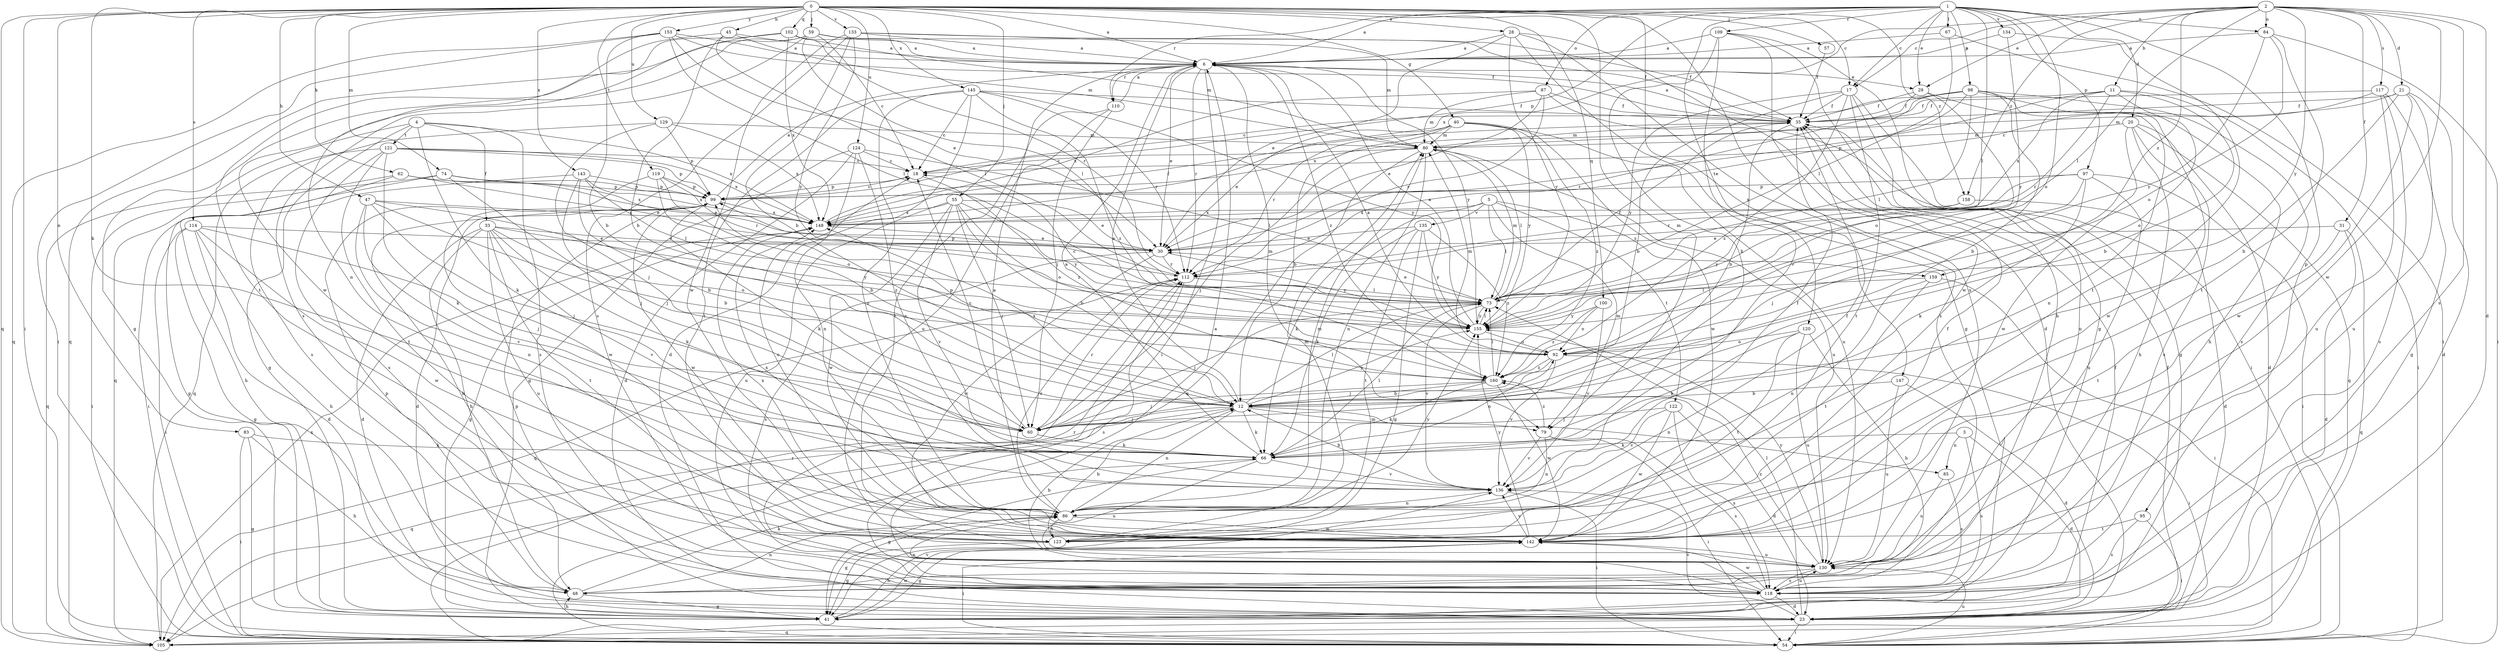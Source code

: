 strict digraph  {
0;
1;
2;
3;
4;
5;
6;
11;
12;
17;
18;
20;
21;
23;
28;
29;
30;
31;
33;
35;
40;
41;
45;
47;
48;
54;
55;
57;
59;
60;
62;
66;
67;
73;
74;
79;
80;
83;
84;
85;
86;
87;
92;
95;
97;
98;
99;
100;
102;
105;
109;
110;
112;
114;
117;
118;
119;
120;
121;
122;
123;
124;
129;
130;
133;
134;
135;
136;
142;
143;
145;
147;
148;
153;
155;
158;
159;
160;
0 -> 6  [label=a];
0 -> 17  [label=c];
0 -> 28  [label=e];
0 -> 40  [label=g];
0 -> 45  [label=h];
0 -> 47  [label=h];
0 -> 54  [label=i];
0 -> 55  [label=j];
0 -> 57  [label=j];
0 -> 59  [label=j];
0 -> 62  [label=k];
0 -> 66  [label=k];
0 -> 74  [label=m];
0 -> 79  [label=m];
0 -> 83  [label=n];
0 -> 100  [label=q];
0 -> 102  [label=q];
0 -> 105  [label=q];
0 -> 114  [label=s];
0 -> 119  [label=t];
0 -> 124  [label=u];
0 -> 129  [label=u];
0 -> 130  [label=u];
0 -> 133  [label=v];
0 -> 143  [label=x];
0 -> 145  [label=x];
0 -> 147  [label=x];
0 -> 153  [label=y];
0 -> 158  [label=z];
1 -> 6  [label=a];
1 -> 17  [label=c];
1 -> 20  [label=d];
1 -> 29  [label=e];
1 -> 67  [label=l];
1 -> 73  [label=l];
1 -> 84  [label=n];
1 -> 87  [label=o];
1 -> 92  [label=o];
1 -> 95  [label=p];
1 -> 97  [label=p];
1 -> 98  [label=p];
1 -> 99  [label=p];
1 -> 109  [label=r];
1 -> 110  [label=r];
1 -> 120  [label=t];
1 -> 134  [label=v];
2 -> 11  [label=b];
2 -> 17  [label=c];
2 -> 21  [label=d];
2 -> 23  [label=d];
2 -> 29  [label=e];
2 -> 31  [label=f];
2 -> 73  [label=l];
2 -> 84  [label=n];
2 -> 117  [label=s];
2 -> 118  [label=s];
2 -> 142  [label=w];
2 -> 148  [label=x];
2 -> 155  [label=y];
2 -> 158  [label=z];
2 -> 159  [label=z];
3 -> 23  [label=d];
3 -> 66  [label=k];
3 -> 85  [label=n];
3 -> 118  [label=s];
4 -> 33  [label=f];
4 -> 41  [label=g];
4 -> 66  [label=k];
4 -> 105  [label=q];
4 -> 118  [label=s];
4 -> 121  [label=t];
4 -> 148  [label=x];
5 -> 66  [label=k];
5 -> 73  [label=l];
5 -> 79  [label=m];
5 -> 122  [label=t];
5 -> 135  [label=v];
5 -> 148  [label=x];
5 -> 159  [label=z];
6 -> 29  [label=e];
6 -> 30  [label=e];
6 -> 54  [label=i];
6 -> 79  [label=m];
6 -> 110  [label=r];
6 -> 112  [label=r];
6 -> 155  [label=y];
6 -> 160  [label=z];
11 -> 12  [label=b];
11 -> 35  [label=f];
11 -> 54  [label=i];
11 -> 92  [label=o];
11 -> 99  [label=p];
11 -> 112  [label=r];
11 -> 148  [label=x];
12 -> 6  [label=a];
12 -> 60  [label=j];
12 -> 66  [label=k];
12 -> 73  [label=l];
12 -> 79  [label=m];
12 -> 85  [label=n];
12 -> 86  [label=n];
12 -> 105  [label=q];
12 -> 148  [label=x];
12 -> 155  [label=y];
17 -> 12  [label=b];
17 -> 35  [label=f];
17 -> 54  [label=i];
17 -> 123  [label=t];
17 -> 130  [label=u];
17 -> 155  [label=y];
17 -> 160  [label=z];
18 -> 99  [label=p];
18 -> 160  [label=z];
20 -> 23  [label=d];
20 -> 48  [label=h];
20 -> 80  [label=m];
20 -> 105  [label=q];
20 -> 118  [label=s];
20 -> 142  [label=w];
21 -> 12  [label=b];
21 -> 23  [label=d];
21 -> 35  [label=f];
21 -> 80  [label=m];
21 -> 130  [label=u];
21 -> 142  [label=w];
23 -> 35  [label=f];
23 -> 54  [label=i];
23 -> 73  [label=l];
23 -> 99  [label=p];
23 -> 105  [label=q];
23 -> 136  [label=v];
28 -> 6  [label=a];
28 -> 23  [label=d];
28 -> 30  [label=e];
28 -> 41  [label=g];
28 -> 118  [label=s];
28 -> 155  [label=y];
29 -> 35  [label=f];
29 -> 86  [label=n];
29 -> 92  [label=o];
29 -> 112  [label=r];
30 -> 112  [label=r];
30 -> 118  [label=s];
30 -> 142  [label=w];
30 -> 155  [label=y];
31 -> 23  [label=d];
31 -> 30  [label=e];
31 -> 105  [label=q];
31 -> 123  [label=t];
33 -> 23  [label=d];
33 -> 30  [label=e];
33 -> 48  [label=h];
33 -> 66  [label=k];
33 -> 92  [label=o];
33 -> 123  [label=t];
33 -> 130  [label=u];
33 -> 136  [label=v];
33 -> 155  [label=y];
35 -> 6  [label=a];
35 -> 12  [label=b];
35 -> 80  [label=m];
40 -> 12  [label=b];
40 -> 30  [label=e];
40 -> 80  [label=m];
40 -> 112  [label=r];
40 -> 130  [label=u];
40 -> 142  [label=w];
40 -> 155  [label=y];
40 -> 160  [label=z];
41 -> 35  [label=f];
41 -> 48  [label=h];
41 -> 136  [label=v];
41 -> 142  [label=w];
45 -> 6  [label=a];
45 -> 12  [label=b];
45 -> 73  [label=l];
45 -> 80  [label=m];
45 -> 86  [label=n];
47 -> 12  [label=b];
47 -> 60  [label=j];
47 -> 86  [label=n];
47 -> 136  [label=v];
47 -> 148  [label=x];
47 -> 160  [label=z];
48 -> 41  [label=g];
48 -> 66  [label=k];
48 -> 86  [label=n];
48 -> 99  [label=p];
54 -> 112  [label=r];
54 -> 130  [label=u];
55 -> 12  [label=b];
55 -> 30  [label=e];
55 -> 60  [label=j];
55 -> 92  [label=o];
55 -> 130  [label=u];
55 -> 136  [label=v];
55 -> 142  [label=w];
55 -> 148  [label=x];
55 -> 155  [label=y];
57 -> 35  [label=f];
59 -> 6  [label=a];
59 -> 18  [label=c];
59 -> 35  [label=f];
59 -> 41  [label=g];
59 -> 73  [label=l];
59 -> 105  [label=q];
59 -> 118  [label=s];
60 -> 18  [label=c];
60 -> 66  [label=k];
60 -> 112  [label=r];
62 -> 30  [label=e];
62 -> 48  [label=h];
62 -> 54  [label=i];
62 -> 99  [label=p];
62 -> 148  [label=x];
66 -> 6  [label=a];
66 -> 41  [label=g];
66 -> 73  [label=l];
66 -> 92  [label=o];
66 -> 130  [label=u];
66 -> 136  [label=v];
67 -> 6  [label=a];
67 -> 54  [label=i];
67 -> 73  [label=l];
73 -> 30  [label=e];
73 -> 35  [label=f];
73 -> 60  [label=j];
73 -> 80  [label=m];
73 -> 136  [label=v];
73 -> 155  [label=y];
74 -> 30  [label=e];
74 -> 41  [label=g];
74 -> 60  [label=j];
74 -> 99  [label=p];
74 -> 105  [label=q];
79 -> 54  [label=i];
79 -> 86  [label=n];
79 -> 118  [label=s];
79 -> 136  [label=v];
79 -> 160  [label=z];
80 -> 18  [label=c];
80 -> 60  [label=j];
80 -> 73  [label=l];
80 -> 86  [label=n];
80 -> 105  [label=q];
80 -> 130  [label=u];
83 -> 41  [label=g];
83 -> 48  [label=h];
83 -> 54  [label=i];
83 -> 66  [label=k];
84 -> 6  [label=a];
84 -> 54  [label=i];
84 -> 92  [label=o];
84 -> 123  [label=t];
84 -> 155  [label=y];
85 -> 118  [label=s];
85 -> 130  [label=u];
86 -> 6  [label=a];
86 -> 35  [label=f];
86 -> 41  [label=g];
86 -> 80  [label=m];
86 -> 112  [label=r];
86 -> 123  [label=t];
86 -> 142  [label=w];
86 -> 148  [label=x];
86 -> 155  [label=y];
87 -> 30  [label=e];
87 -> 35  [label=f];
87 -> 41  [label=g];
87 -> 80  [label=m];
87 -> 112  [label=r];
87 -> 148  [label=x];
92 -> 6  [label=a];
92 -> 54  [label=i];
92 -> 60  [label=j];
92 -> 80  [label=m];
92 -> 136  [label=v];
92 -> 160  [label=z];
95 -> 54  [label=i];
95 -> 118  [label=s];
95 -> 123  [label=t];
97 -> 54  [label=i];
97 -> 60  [label=j];
97 -> 66  [label=k];
97 -> 99  [label=p];
97 -> 112  [label=r];
97 -> 130  [label=u];
98 -> 12  [label=b];
98 -> 18  [label=c];
98 -> 30  [label=e];
98 -> 35  [label=f];
98 -> 48  [label=h];
98 -> 73  [label=l];
98 -> 118  [label=s];
98 -> 142  [label=w];
98 -> 148  [label=x];
99 -> 6  [label=a];
99 -> 18  [label=c];
99 -> 23  [label=d];
99 -> 48  [label=h];
99 -> 66  [label=k];
99 -> 142  [label=w];
99 -> 148  [label=x];
100 -> 92  [label=o];
100 -> 136  [label=v];
100 -> 155  [label=y];
100 -> 160  [label=z];
102 -> 6  [label=a];
102 -> 80  [label=m];
102 -> 112  [label=r];
102 -> 123  [label=t];
102 -> 142  [label=w];
102 -> 148  [label=x];
105 -> 148  [label=x];
109 -> 6  [label=a];
109 -> 41  [label=g];
109 -> 48  [label=h];
109 -> 66  [label=k];
109 -> 136  [label=v];
109 -> 142  [label=w];
110 -> 6  [label=a];
110 -> 60  [label=j];
110 -> 123  [label=t];
110 -> 130  [label=u];
112 -> 73  [label=l];
112 -> 99  [label=p];
112 -> 105  [label=q];
112 -> 118  [label=s];
114 -> 23  [label=d];
114 -> 30  [label=e];
114 -> 41  [label=g];
114 -> 48  [label=h];
114 -> 54  [label=i];
114 -> 60  [label=j];
114 -> 142  [label=w];
117 -> 18  [label=c];
117 -> 35  [label=f];
117 -> 41  [label=g];
117 -> 118  [label=s];
117 -> 130  [label=u];
118 -> 6  [label=a];
118 -> 23  [label=d];
118 -> 86  [label=n];
118 -> 112  [label=r];
118 -> 130  [label=u];
118 -> 142  [label=w];
119 -> 12  [label=b];
119 -> 92  [label=o];
119 -> 99  [label=p];
119 -> 112  [label=r];
119 -> 142  [label=w];
120 -> 48  [label=h];
120 -> 66  [label=k];
120 -> 92  [label=o];
120 -> 123  [label=t];
120 -> 130  [label=u];
121 -> 18  [label=c];
121 -> 66  [label=k];
121 -> 99  [label=p];
121 -> 105  [label=q];
121 -> 118  [label=s];
121 -> 123  [label=t];
121 -> 148  [label=x];
122 -> 23  [label=d];
122 -> 60  [label=j];
122 -> 118  [label=s];
122 -> 136  [label=v];
122 -> 142  [label=w];
123 -> 12  [label=b];
123 -> 41  [label=g];
123 -> 80  [label=m];
124 -> 18  [label=c];
124 -> 23  [label=d];
124 -> 41  [label=g];
124 -> 73  [label=l];
124 -> 86  [label=n];
124 -> 136  [label=v];
129 -> 60  [label=j];
129 -> 80  [label=m];
129 -> 99  [label=p];
129 -> 118  [label=s];
129 -> 148  [label=x];
130 -> 12  [label=b];
130 -> 48  [label=h];
130 -> 118  [label=s];
130 -> 155  [label=y];
130 -> 160  [label=z];
133 -> 6  [label=a];
133 -> 12  [label=b];
133 -> 35  [label=f];
133 -> 80  [label=m];
133 -> 118  [label=s];
133 -> 142  [label=w];
133 -> 155  [label=y];
134 -> 6  [label=a];
134 -> 123  [label=t];
134 -> 155  [label=y];
135 -> 30  [label=e];
135 -> 41  [label=g];
135 -> 66  [label=k];
135 -> 123  [label=t];
135 -> 155  [label=y];
135 -> 160  [label=z];
136 -> 12  [label=b];
136 -> 35  [label=f];
136 -> 54  [label=i];
136 -> 86  [label=n];
142 -> 18  [label=c];
142 -> 35  [label=f];
142 -> 41  [label=g];
142 -> 54  [label=i];
142 -> 130  [label=u];
142 -> 136  [label=v];
142 -> 148  [label=x];
142 -> 155  [label=y];
143 -> 12  [label=b];
143 -> 54  [label=i];
143 -> 60  [label=j];
143 -> 73  [label=l];
143 -> 99  [label=p];
143 -> 148  [label=x];
145 -> 18  [label=c];
145 -> 23  [label=d];
145 -> 35  [label=f];
145 -> 86  [label=n];
145 -> 112  [label=r];
145 -> 123  [label=t];
145 -> 155  [label=y];
145 -> 160  [label=z];
147 -> 12  [label=b];
147 -> 23  [label=d];
147 -> 130  [label=u];
148 -> 30  [label=e];
148 -> 35  [label=f];
148 -> 41  [label=g];
153 -> 6  [label=a];
153 -> 12  [label=b];
153 -> 30  [label=e];
153 -> 35  [label=f];
153 -> 54  [label=i];
153 -> 73  [label=l];
153 -> 105  [label=q];
155 -> 6  [label=a];
155 -> 18  [label=c];
155 -> 73  [label=l];
155 -> 92  [label=o];
158 -> 23  [label=d];
158 -> 148  [label=x];
158 -> 155  [label=y];
159 -> 54  [label=i];
159 -> 73  [label=l];
159 -> 86  [label=n];
159 -> 123  [label=t];
160 -> 12  [label=b];
160 -> 60  [label=j];
160 -> 66  [label=k];
160 -> 73  [label=l];
160 -> 99  [label=p];
160 -> 142  [label=w];
}
